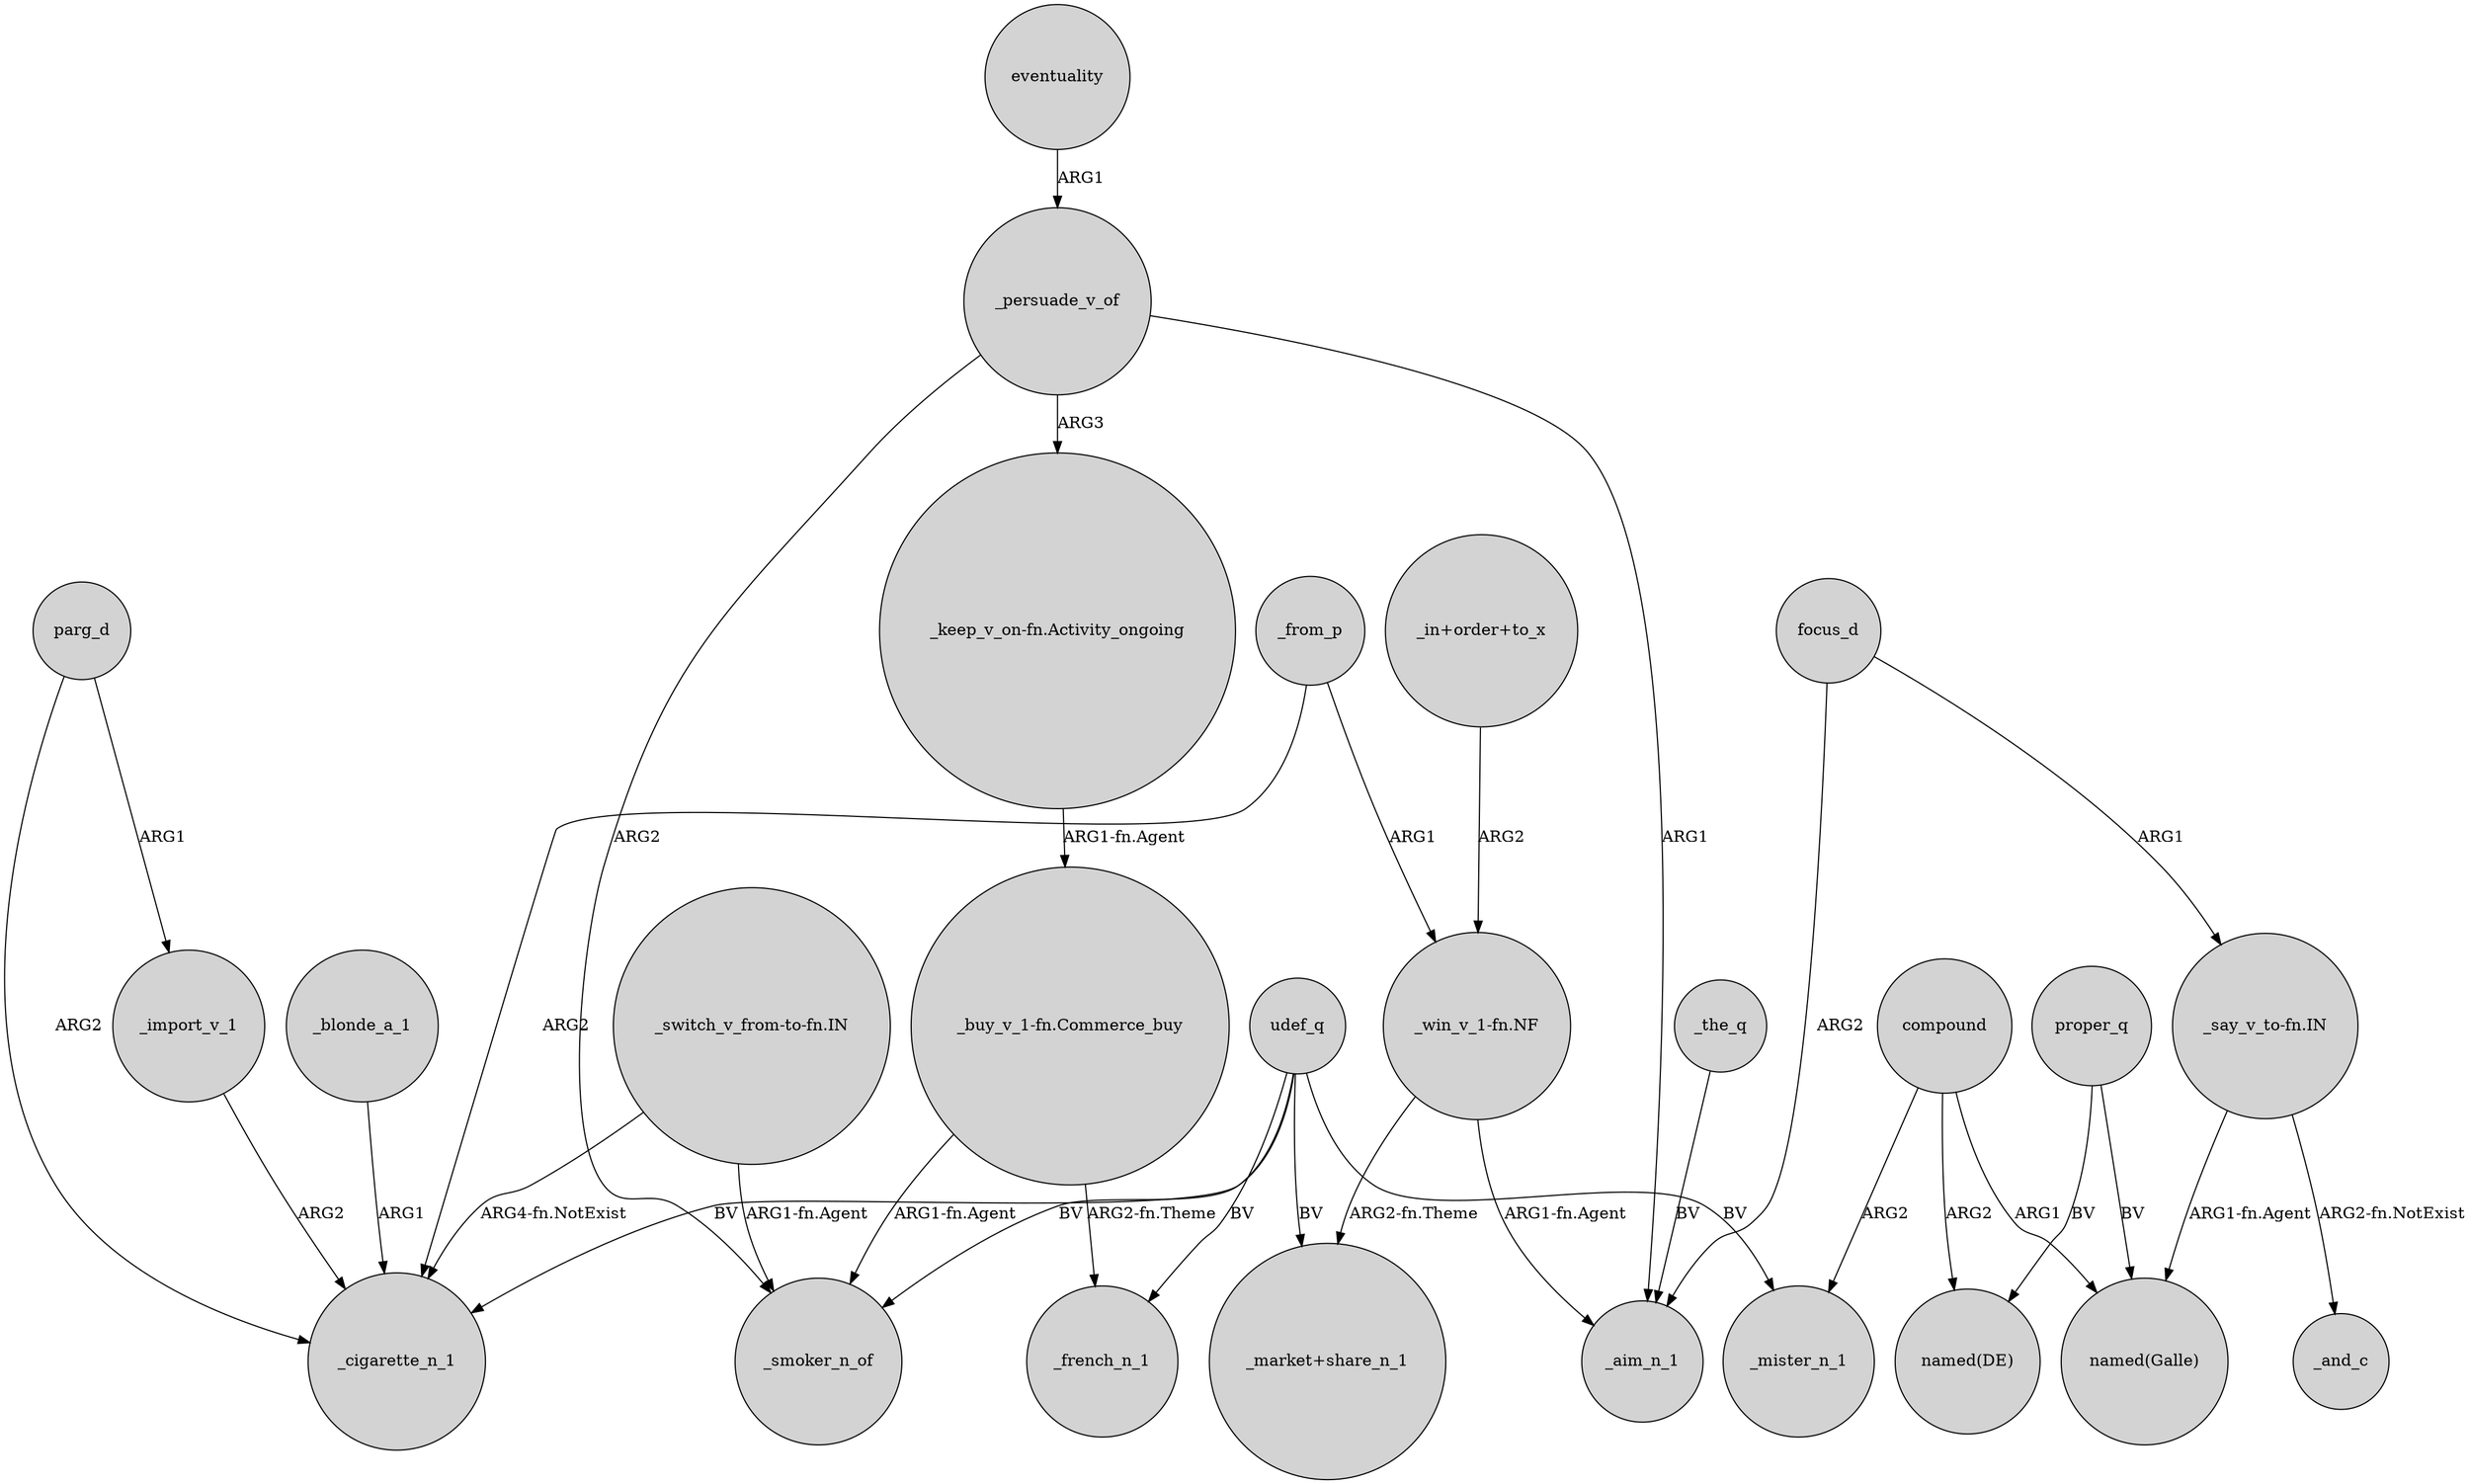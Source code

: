 digraph {
	node [shape=circle style=filled]
	parg_d -> _import_v_1 [label=ARG1]
	"_switch_v_from-to-fn.IN" -> _cigarette_n_1 [label="ARG4-fn.NotExist"]
	udef_q -> "_market+share_n_1" [label=BV]
	_persuade_v_of -> "_keep_v_on-fn.Activity_ongoing" [label=ARG3]
	udef_q -> _french_n_1 [label=BV]
	eventuality -> _persuade_v_of [label=ARG1]
	udef_q -> _smoker_n_of [label=BV]
	compound -> _mister_n_1 [label=ARG2]
	udef_q -> _mister_n_1 [label=BV]
	_from_p -> _cigarette_n_1 [label=ARG2]
	"_switch_v_from-to-fn.IN" -> _smoker_n_of [label="ARG1-fn.Agent"]
	_import_v_1 -> _cigarette_n_1 [label=ARG2]
	_blonde_a_1 -> _cigarette_n_1 [label=ARG1]
	udef_q -> _cigarette_n_1 [label=BV]
	"_win_v_1-fn.NF" -> _aim_n_1 [label="ARG1-fn.Agent"]
	compound -> "named(DE)" [label=ARG2]
	_persuade_v_of -> _aim_n_1 [label=ARG1]
	proper_q -> "named(DE)" [label=BV]
	"_in+order+to_x" -> "_win_v_1-fn.NF" [label=ARG2]
	"_say_v_to-fn.IN" -> _and_c [label="ARG2-fn.NotExist"]
	parg_d -> _cigarette_n_1 [label=ARG2]
	"_buy_v_1-fn.Commerce_buy" -> _french_n_1 [label="ARG2-fn.Theme"]
	proper_q -> "named(Galle)" [label=BV]
	_from_p -> "_win_v_1-fn.NF" [label=ARG1]
	focus_d -> _aim_n_1 [label=ARG2]
	"_win_v_1-fn.NF" -> "_market+share_n_1" [label="ARG2-fn.Theme"]
	"_say_v_to-fn.IN" -> "named(Galle)" [label="ARG1-fn.Agent"]
	compound -> "named(Galle)" [label=ARG1]
	"_keep_v_on-fn.Activity_ongoing" -> "_buy_v_1-fn.Commerce_buy" [label="ARG1-fn.Agent"]
	_the_q -> _aim_n_1 [label=BV]
	"_buy_v_1-fn.Commerce_buy" -> _smoker_n_of [label="ARG1-fn.Agent"]
	focus_d -> "_say_v_to-fn.IN" [label=ARG1]
	_persuade_v_of -> _smoker_n_of [label=ARG2]
}
